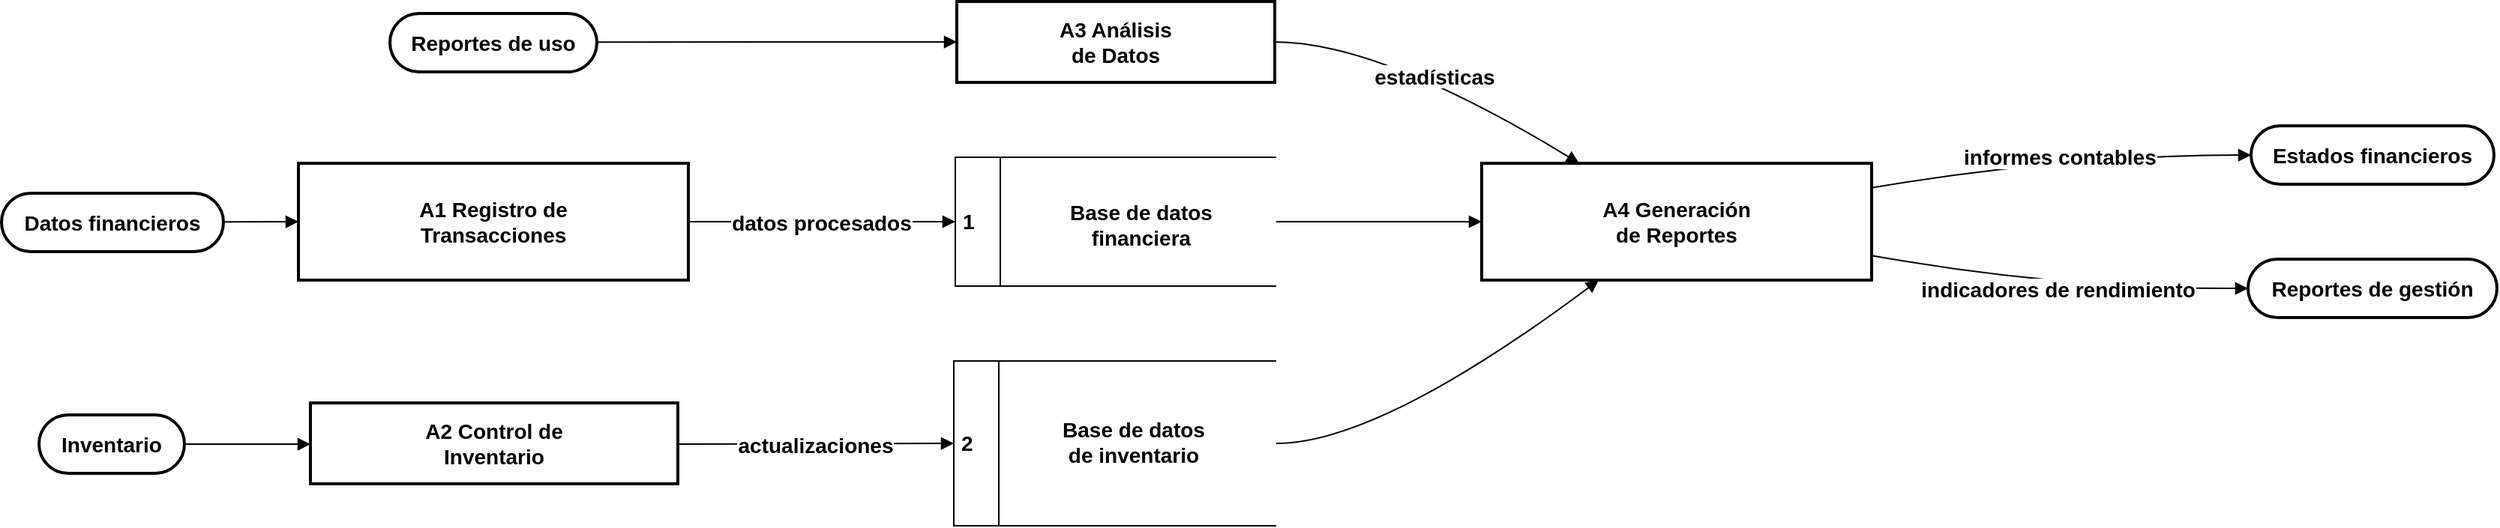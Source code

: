 <mxfile version="28.0.4">
  <diagram name="Page-1" id="C0dSzgZAGxPnvNgpUvUg">
    <mxGraphModel dx="1144" dy="660" grid="1" gridSize="10" guides="1" tooltips="1" connect="1" arrows="1" fold="1" page="1" pageScale="1" pageWidth="850" pageHeight="1100" math="0" shadow="0">
      <root>
        <mxCell id="0" />
        <mxCell id="1" parent="0" />
        <mxCell id="GajSdVImSGX_FDYT7U-b-1" value="Datos financieros" style="rounded=1;whiteSpace=wrap;arcSize=50;strokeWidth=2;fontStyle=1;fontSize=14;" parent="1" vertex="1">
          <mxGeometry x="20" y="238" width="148" height="39" as="geometry" />
        </mxCell>
        <mxCell id="GajSdVImSGX_FDYT7U-b-2" value="A1 Registro de&#xa;Transacciones" style="whiteSpace=wrap;strokeWidth=2;fontSize=14;fontStyle=1" parent="1" vertex="1">
          <mxGeometry x="218" y="218" width="260" height="78" as="geometry" />
        </mxCell>
        <mxCell id="GajSdVImSGX_FDYT7U-b-3" value="Inventario" style="rounded=1;whiteSpace=wrap;arcSize=50;strokeWidth=2;fontSize=14;fontStyle=1" parent="1" vertex="1">
          <mxGeometry x="45" y="386" width="97" height="39" as="geometry" />
        </mxCell>
        <mxCell id="GajSdVImSGX_FDYT7U-b-4" value="A2 Control de&#xa;Inventario" style="whiteSpace=wrap;strokeWidth=2;fontSize=14;fontStyle=1" parent="1" vertex="1">
          <mxGeometry x="226" y="378" width="245" height="54" as="geometry" />
        </mxCell>
        <mxCell id="GajSdVImSGX_FDYT7U-b-5" value="Reportes de uso" style="rounded=1;whiteSpace=wrap;arcSize=50;strokeWidth=2;fontSize=14;fontStyle=1" parent="1" vertex="1">
          <mxGeometry x="279" y="118" width="138" height="39" as="geometry" />
        </mxCell>
        <mxCell id="GajSdVImSGX_FDYT7U-b-6" value="A3 Análisis&#xa;de Datos" style="whiteSpace=wrap;strokeWidth=2;fontSize=14;fontStyle=1" parent="1" vertex="1">
          <mxGeometry x="657" y="110" width="212" height="54" as="geometry" />
        </mxCell>
        <mxCell id="GajSdVImSGX_FDYT7U-b-7" value="&lt;font style=&quot;font-size: 14px;&quot;&gt;&lt;b&gt;1&amp;nbsp;&lt;/b&gt;&lt;/font&gt;" style="html=1;dashed=0;whiteSpace=wrap;shape=mxgraph.dfd.dataStoreID;align=left;spacingLeft=3;points=[[0,0],[0.5,0],[1,0],[0,0.5],[1,0.5],[0,1],[0.5,1],[1,1]];" parent="1" vertex="1">
          <mxGeometry x="656" y="214" width="214" height="86" as="geometry" />
        </mxCell>
        <mxCell id="GajSdVImSGX_FDYT7U-b-8" value="&lt;font style=&quot;font-size: 14px;&quot;&gt;&lt;b&gt;2&amp;nbsp;&lt;/b&gt;&lt;/font&gt;" style="html=1;dashed=0;whiteSpace=wrap;shape=mxgraph.dfd.dataStoreID;align=left;spacingLeft=3;points=[[0,0],[0.5,0],[1,0],[0,0.5],[1,0.5],[0,1],[0.5,1],[1,1]];" parent="1" vertex="1">
          <mxGeometry x="655" y="350" width="215" height="110" as="geometry" />
        </mxCell>
        <mxCell id="GajSdVImSGX_FDYT7U-b-9" value="A4 Generación&#xa;de Reportes" style="whiteSpace=wrap;strokeWidth=2;fontStyle=1;fontSize=14;" parent="1" vertex="1">
          <mxGeometry x="1007" y="218" width="260" height="78" as="geometry" />
        </mxCell>
        <mxCell id="GajSdVImSGX_FDYT7U-b-10" value="Estados financieros" style="rounded=1;whiteSpace=wrap;arcSize=50;strokeWidth=2;fontSize=14;fontStyle=1" parent="1" vertex="1">
          <mxGeometry x="1520" y="193" width="162" height="39" as="geometry" />
        </mxCell>
        <mxCell id="GajSdVImSGX_FDYT7U-b-11" value="Reportes de gestión" style="rounded=1;whiteSpace=wrap;arcSize=50;strokeWidth=2;fontStyle=1;fontSize=14;" parent="1" vertex="1">
          <mxGeometry x="1518" y="282" width="166" height="39" as="geometry" />
        </mxCell>
        <mxCell id="GajSdVImSGX_FDYT7U-b-12" value="" style="curved=1;startArrow=none;endArrow=block;exitX=1;exitY=0.49;entryX=0;entryY=0.5;rounded=0;" parent="1" source="GajSdVImSGX_FDYT7U-b-1" target="GajSdVImSGX_FDYT7U-b-2" edge="1">
          <mxGeometry relative="1" as="geometry">
            <Array as="points" />
          </mxGeometry>
        </mxCell>
        <mxCell id="GajSdVImSGX_FDYT7U-b-13" value="" style="curved=1;startArrow=none;endArrow=block;exitX=1.01;exitY=0.5;entryX=0;entryY=0.51;rounded=0;" parent="1" source="GajSdVImSGX_FDYT7U-b-3" target="GajSdVImSGX_FDYT7U-b-4" edge="1">
          <mxGeometry relative="1" as="geometry">
            <Array as="points" />
          </mxGeometry>
        </mxCell>
        <mxCell id="GajSdVImSGX_FDYT7U-b-14" value="" style="curved=1;startArrow=none;endArrow=block;exitX=1;exitY=0.49;entryX=0;entryY=0.5;rounded=0;" parent="1" source="GajSdVImSGX_FDYT7U-b-5" target="GajSdVImSGX_FDYT7U-b-6" edge="1">
          <mxGeometry relative="1" as="geometry">
            <Array as="points" />
          </mxGeometry>
        </mxCell>
        <mxCell id="GajSdVImSGX_FDYT7U-b-15" value="datos procesados" style="curved=1;startArrow=none;endArrow=block;exitX=1;exitY=0.5;entryX=0;entryY=0.5;rounded=0;fontSize=14;fontStyle=1" parent="1" source="GajSdVImSGX_FDYT7U-b-2" target="GajSdVImSGX_FDYT7U-b-7" edge="1">
          <mxGeometry relative="1" as="geometry">
            <Array as="points" />
          </mxGeometry>
        </mxCell>
        <mxCell id="GajSdVImSGX_FDYT7U-b-16" value="actualizaciones" style="curved=1;startArrow=none;endArrow=block;exitX=1;exitY=0.51;entryX=0;entryY=0.5;rounded=0;fontStyle=1;fontSize=14;" parent="1" source="GajSdVImSGX_FDYT7U-b-4" target="GajSdVImSGX_FDYT7U-b-8" edge="1">
          <mxGeometry relative="1" as="geometry">
            <Array as="points" />
          </mxGeometry>
        </mxCell>
        <mxCell id="GajSdVImSGX_FDYT7U-b-17" value="estadísticas" style="curved=1;startArrow=none;endArrow=block;exitX=1;exitY=0.5;entryX=0.25;entryY=0;rounded=0;fontSize=14;fontStyle=1" parent="1" source="GajSdVImSGX_FDYT7U-b-6" target="GajSdVImSGX_FDYT7U-b-9" edge="1">
          <mxGeometry relative="1" as="geometry">
            <Array as="points">
              <mxPoint x="939" y="137" />
            </Array>
          </mxGeometry>
        </mxCell>
        <mxCell id="GajSdVImSGX_FDYT7U-b-18" value="" style="curved=1;startArrow=none;endArrow=block;exitX=1;exitY=0.5;entryX=0;entryY=0.5;rounded=0;" parent="1" source="GajSdVImSGX_FDYT7U-b-7" target="GajSdVImSGX_FDYT7U-b-9" edge="1">
          <mxGeometry relative="1" as="geometry">
            <Array as="points" />
          </mxGeometry>
        </mxCell>
        <mxCell id="GajSdVImSGX_FDYT7U-b-19" value="" style="curved=1;startArrow=none;endArrow=block;exitX=1;exitY=0.5;entryX=0.3;entryY=1;rounded=0;" parent="1" source="GajSdVImSGX_FDYT7U-b-8" target="GajSdVImSGX_FDYT7U-b-9" edge="1">
          <mxGeometry relative="1" as="geometry">
            <Array as="points">
              <mxPoint x="939" y="405" />
            </Array>
          </mxGeometry>
        </mxCell>
        <mxCell id="GajSdVImSGX_FDYT7U-b-20" value="informes contables" style="curved=1;startArrow=none;endArrow=block;exitX=1;exitY=0.21;entryX=0;entryY=0.5;rounded=0;fontSize=14;fontStyle=1" parent="1" source="GajSdVImSGX_FDYT7U-b-9" target="GajSdVImSGX_FDYT7U-b-10" edge="1">
          <mxGeometry relative="1" as="geometry">
            <Array as="points">
              <mxPoint x="1393" y="213" />
            </Array>
          </mxGeometry>
        </mxCell>
        <mxCell id="GajSdVImSGX_FDYT7U-b-21" value="indicadores de rendimiento" style="curved=1;startArrow=none;endArrow=block;exitX=1;exitY=0.79;entryX=0;entryY=0.5;rounded=0;fontStyle=1;fontSize=14;" parent="1" source="GajSdVImSGX_FDYT7U-b-9" target="GajSdVImSGX_FDYT7U-b-11" edge="1">
          <mxGeometry relative="1" as="geometry">
            <Array as="points">
              <mxPoint x="1393" y="302" />
            </Array>
          </mxGeometry>
        </mxCell>
        <mxCell id="SmMr6WpvvjPUMKvwsMSN-2" value="&lt;font style=&quot;font-size: 14px;&quot;&gt;&lt;b&gt;&lt;span style=&quot;text-align: left;&quot;&gt;Base de datos&lt;/span&gt;&lt;br style=&quot;text-align: left;&quot;&gt;&lt;span style=&quot;text-align: left;&quot;&gt;financiera&lt;/span&gt;&lt;/b&gt;&lt;/font&gt;" style="text;html=1;align=center;verticalAlign=middle;whiteSpace=wrap;rounded=0;" vertex="1" parent="1">
          <mxGeometry x="730" y="232" width="100" height="53" as="geometry" />
        </mxCell>
        <mxCell id="SmMr6WpvvjPUMKvwsMSN-3" value="&lt;font style=&quot;font-size: 14px;&quot;&gt;&lt;b&gt;&lt;span style=&quot;text-align: left;&quot;&gt;Base de datos&lt;/span&gt;&lt;br style=&quot;text-align: left;&quot;&gt;&lt;span style=&quot;text-align: left;&quot;&gt;de inventario&lt;/span&gt;&lt;/b&gt;&lt;/font&gt;" style="text;html=1;align=center;verticalAlign=middle;whiteSpace=wrap;rounded=0;" vertex="1" parent="1">
          <mxGeometry x="720" y="378" width="110" height="52" as="geometry" />
        </mxCell>
      </root>
    </mxGraphModel>
  </diagram>
</mxfile>
